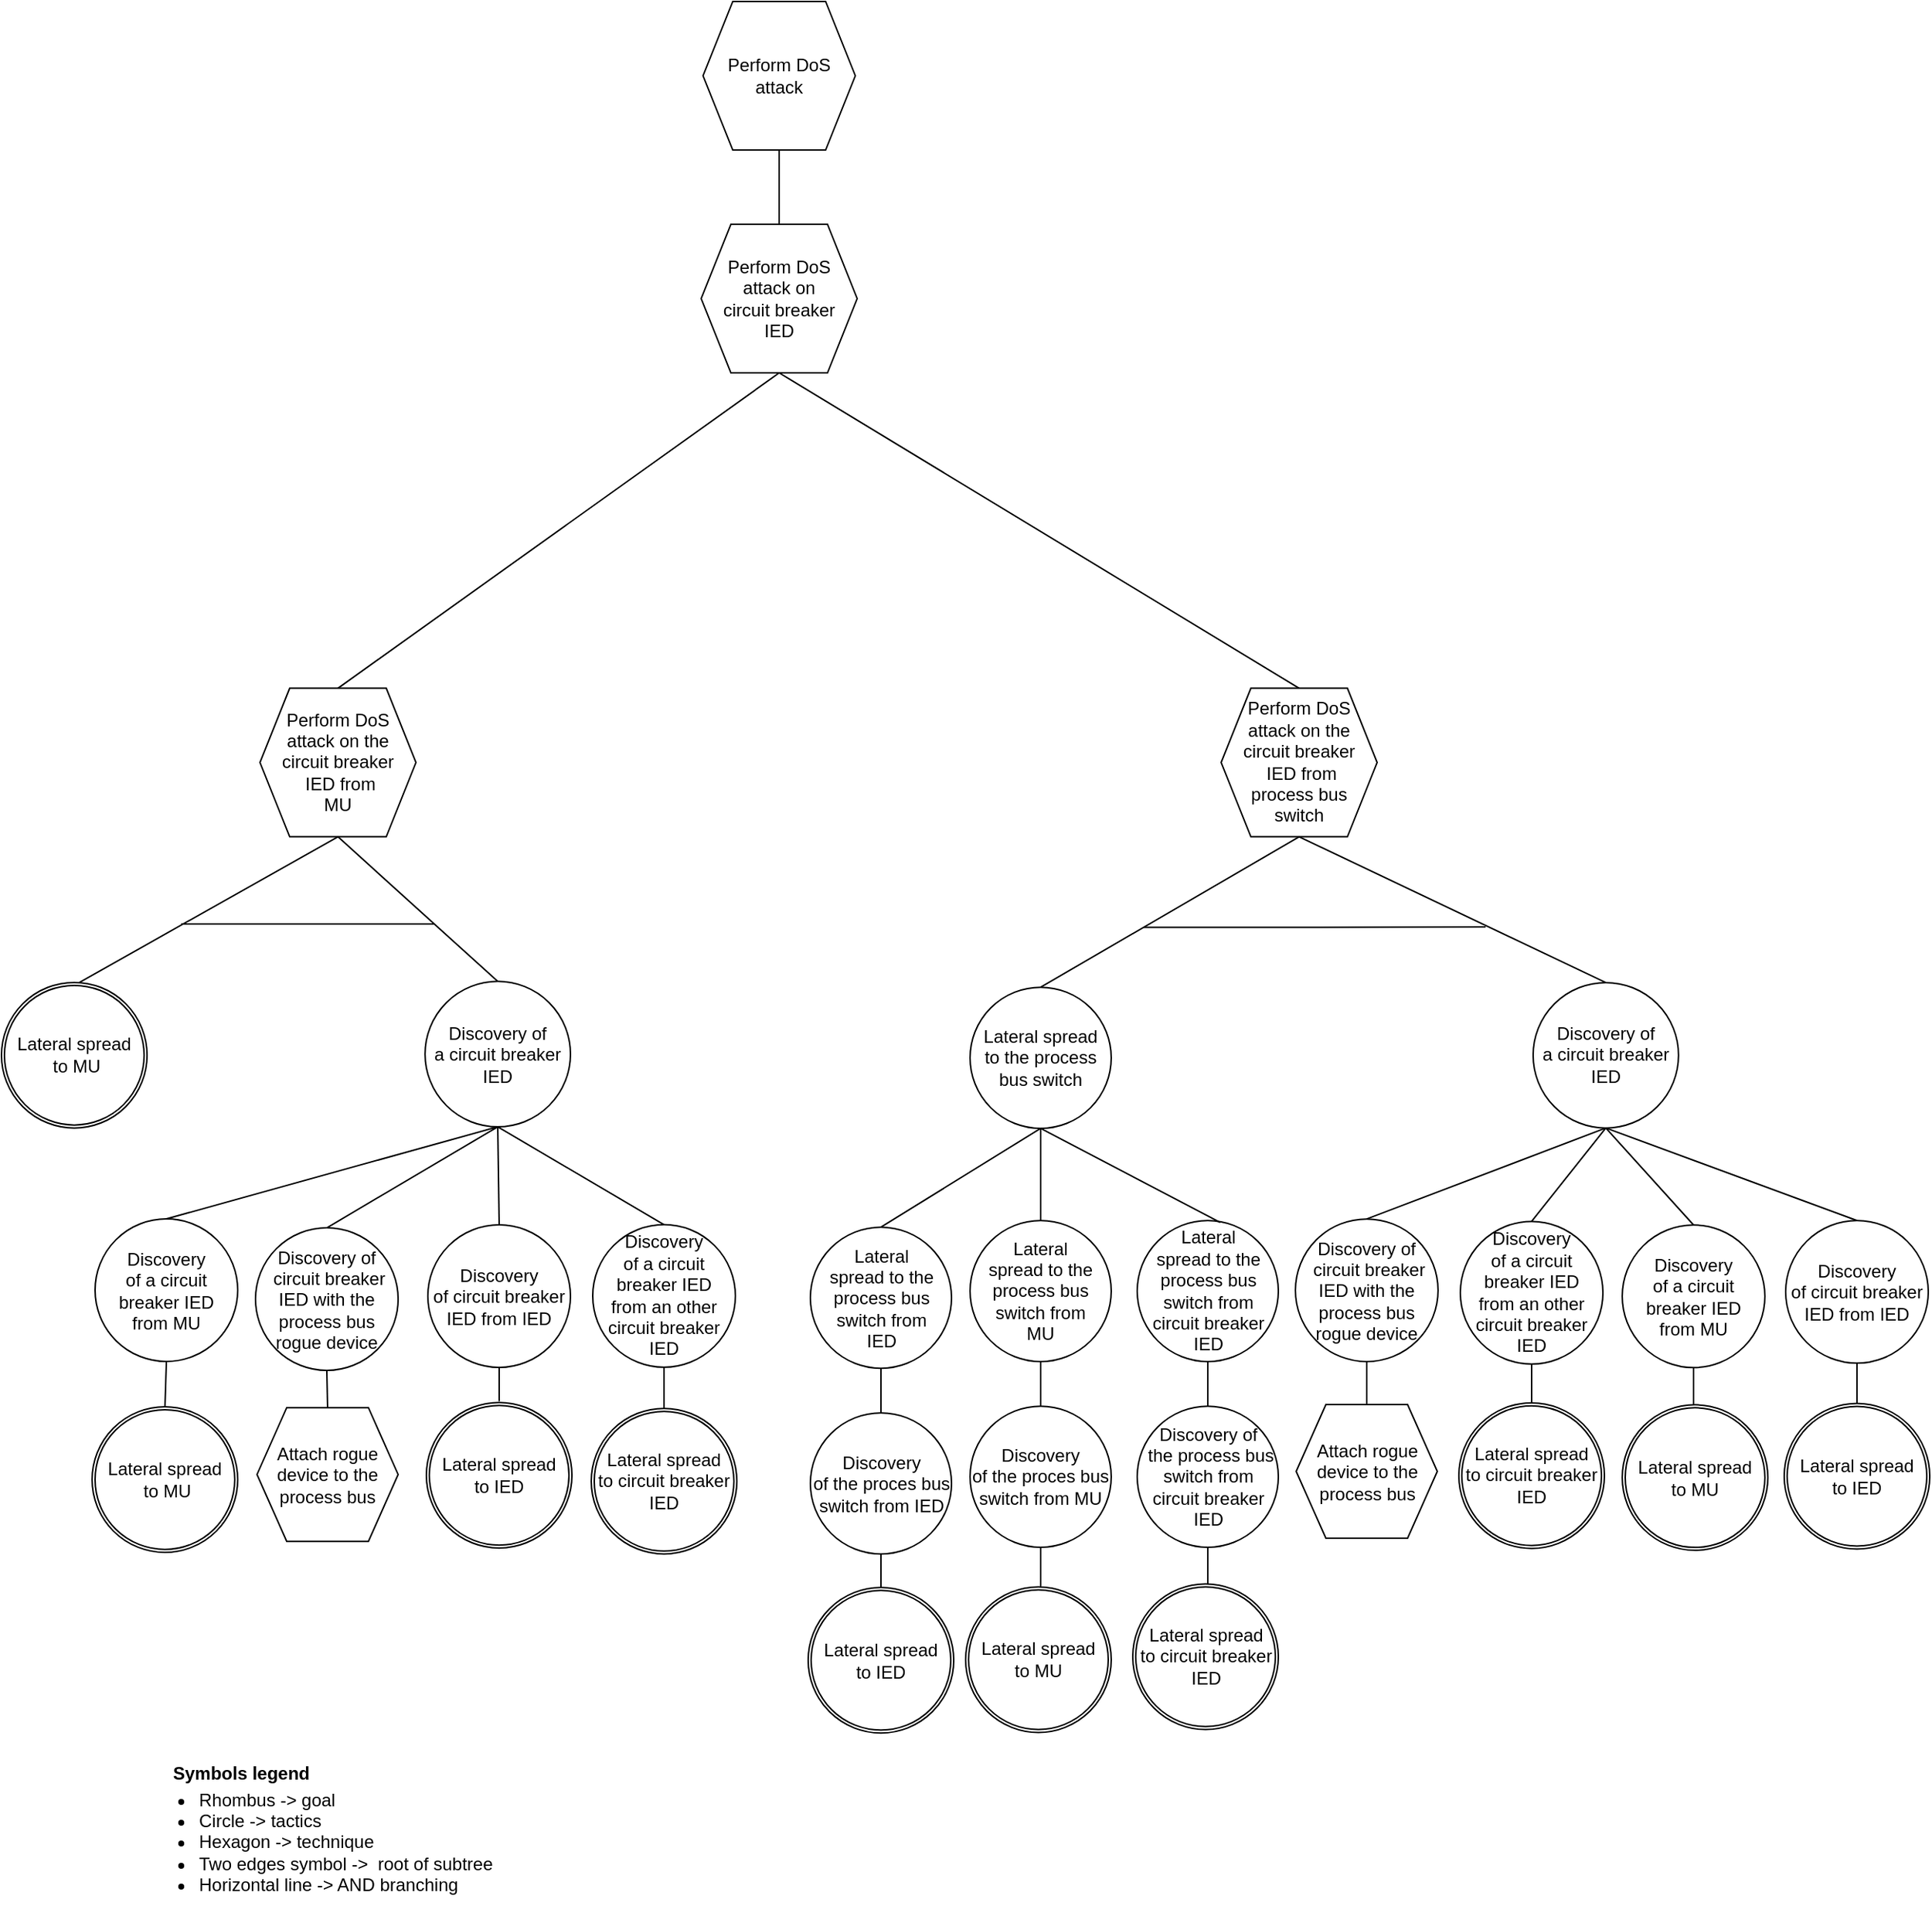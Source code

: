 <mxfile version="16.1.2" type="device"><diagram id="xbHYeiGO_CIbIeRIyyaW" name="Page-1"><mxGraphModel dx="2272" dy="905" grid="1" gridSize="10" guides="1" tooltips="1" connect="1" arrows="1" fold="1" page="1" pageScale="1" pageWidth="850" pageHeight="1100" math="0" shadow="0"><root><mxCell id="0"/><mxCell id="1" parent="0"/><mxCell id="sCToZuNMgWmZPL3xqHvZ-8" value="Perform DoS attack" style="shape=hexagon;perimeter=hexagonPerimeter2;whiteSpace=wrap;html=1;fixedSize=1;" parent="1" vertex="1"><mxGeometry x="111.25" y="20" width="102.5" height="100" as="geometry"/></mxCell><mxCell id="ygYgMc5aqZ92e0gRyeAC-1" value="&lt;font style=&quot;font-size: 12px&quot;&gt;Symbols legend&lt;/font&gt;" style="text;strokeColor=none;fillColor=none;html=1;fontSize=24;fontStyle=1;verticalAlign=middle;align=center;" parent="1" vertex="1"><mxGeometry x="-250" y="1188.63" width="100" height="40" as="geometry"/></mxCell><mxCell id="ygYgMc5aqZ92e0gRyeAC-2" value="&lt;ul&gt;&lt;li&gt;&lt;span&gt;Rhombus -&amp;gt; goal&lt;/span&gt;&lt;/li&gt;&lt;li&gt;&lt;span&gt;Circle -&amp;gt; tactics&lt;/span&gt;&lt;br&gt;&lt;/li&gt;&lt;li&gt;Hexagon -&amp;gt; technique&lt;/li&gt;&lt;li&gt;Two edges symbol -&amp;gt;&amp;nbsp; root of subtree&lt;/li&gt;&lt;li&gt;Horizontal line -&amp;gt; AND branching&lt;/li&gt;&lt;/ul&gt;" style="text;strokeColor=none;fillColor=none;html=1;whiteSpace=wrap;verticalAlign=middle;overflow=hidden;fontSize=12;" parent="1" vertex="1"><mxGeometry x="-270" y="1205.44" width="256" height="107" as="geometry"/></mxCell><mxCell id="p-Lv9eZyb4X6R8hbqvUL-1" value="Perform DoS attack on&lt;br&gt;circuit breaker &lt;br&gt;IED" style="shape=hexagon;perimeter=hexagonPerimeter2;whiteSpace=wrap;html=1;fixedSize=1;" parent="1" vertex="1"><mxGeometry x="110" y="170" width="105" height="100" as="geometry"/></mxCell><mxCell id="p-Lv9eZyb4X6R8hbqvUL-7" value="" style="endArrow=none;html=1;rounded=0;exitX=0.5;exitY=0;exitDx=0;exitDy=0;entryX=0.5;entryY=1;entryDx=0;entryDy=0;" parent="1" source="p-Lv9eZyb4X6R8hbqvUL-1" target="sCToZuNMgWmZPL3xqHvZ-8" edge="1"><mxGeometry width="50" height="50" relative="1" as="geometry"><mxPoint x="-201" y="317" as="sourcePoint"/><mxPoint x="-267" y="206" as="targetPoint"/></mxGeometry></mxCell><mxCell id="NaeX-XamJc1sZy7YFsHS-1" value="" style="endArrow=none;html=1;rounded=0;entryX=0.5;entryY=1;entryDx=0;entryDy=0;exitX=0.5;exitY=0;exitDx=0;exitDy=0;" parent="1" source="NaeX-XamJc1sZy7YFsHS-3" target="p-Lv9eZyb4X6R8hbqvUL-1" edge="1"><mxGeometry width="50" height="50" relative="1" as="geometry"><mxPoint x="455" y="370.14" as="sourcePoint"/><mxPoint x="-282.5" y="240.0" as="targetPoint"/></mxGeometry></mxCell><mxCell id="NaeX-XamJc1sZy7YFsHS-3" value="Perform DoS attack on the&lt;br&gt;circuit breaker&lt;br&gt;&amp;nbsp;IED from &lt;br&gt;process bus &lt;br&gt;switch" style="shape=hexagon;perimeter=hexagonPerimeter2;whiteSpace=wrap;html=1;fixedSize=1;" parent="1" vertex="1"><mxGeometry x="460" y="482.29" width="105" height="100" as="geometry"/></mxCell><mxCell id="NaeX-XamJc1sZy7YFsHS-5" value="" style="endArrow=none;html=1;rounded=0;exitX=0.5;exitY=1;exitDx=0;exitDy=0;" parent="1" source="NaeX-XamJc1sZy7YFsHS-9" edge="1"><mxGeometry width="50" height="50" relative="1" as="geometry"><mxPoint x="198.25" y="1074.58" as="sourcePoint"/><mxPoint x="231" y="1091.33" as="targetPoint"/><Array as="points"/></mxGeometry></mxCell><mxCell id="NaeX-XamJc1sZy7YFsHS-9" value="Discovery&lt;br&gt;of the proces bus switch from IED" style="ellipse;whiteSpace=wrap;html=1;aspect=fixed;" parent="1" vertex="1"><mxGeometry x="183.5" y="970.08" width="95" height="95" as="geometry"/></mxCell><mxCell id="NaeX-XamJc1sZy7YFsHS-10" value="Lateral&lt;br&gt;&amp;nbsp;spread to the&amp;nbsp;&lt;br&gt;process bus switch from &lt;br&gt;IED" style="ellipse;whiteSpace=wrap;html=1;aspect=fixed;" parent="1" vertex="1"><mxGeometry x="183.5" y="845.08" width="95" height="95" as="geometry"/></mxCell><mxCell id="NaeX-XamJc1sZy7YFsHS-11" value="" style="endArrow=none;html=1;rounded=0;entryX=0.5;entryY=1;entryDx=0;entryDy=0;" parent="1" source="NaeX-XamJc1sZy7YFsHS-9" target="NaeX-XamJc1sZy7YFsHS-10" edge="1"><mxGeometry width="50" height="50" relative="1" as="geometry"><mxPoint x="231.5" y="965.58" as="sourcePoint"/><mxPoint x="-27.12" y="977.08" as="targetPoint"/><Array as="points"/></mxGeometry></mxCell><mxCell id="NaeX-XamJc1sZy7YFsHS-20" value="" style="endArrow=none;html=1;rounded=0;entryX=0.5;entryY=1;entryDx=0;entryDy=0;exitX=0.5;exitY=0;exitDx=0;exitDy=0;" parent="1" source="vKxXORF7rsg91OC5_c_n-1" target="NaeX-XamJc1sZy7YFsHS-3" edge="1"><mxGeometry width="50" height="50" relative="1" as="geometry"><mxPoint x="781" y="653.83" as="sourcePoint"/><mxPoint x="533.5" y="587.37" as="targetPoint"/></mxGeometry></mxCell><mxCell id="NaeX-XamJc1sZy7YFsHS-21" value="" style="endArrow=none;html=1;rounded=0;entryX=0.5;entryY=1;entryDx=0;entryDy=0;exitX=0.5;exitY=0;exitDx=0;exitDy=0;" parent="1" source="NaeX-XamJc1sZy7YFsHS-10" target="NaeX-XamJc1sZy7YFsHS-56" edge="1"><mxGeometry width="50" height="50" relative="1" as="geometry"><mxPoint x="248.5" y="947.8" as="sourcePoint"/><mxPoint x="238.5" y="783.3" as="targetPoint"/><Array as="points"/></mxGeometry></mxCell><mxCell id="NaeX-XamJc1sZy7YFsHS-22" value="" style="endArrow=none;html=1;rounded=0;entryX=0.5;entryY=0;entryDx=0;entryDy=0;exitX=0.5;exitY=1;exitDx=0;exitDy=0;" parent="1" source="NaeX-XamJc1sZy7YFsHS-3" target="NaeX-XamJc1sZy7YFsHS-56" edge="1"><mxGeometry width="50" height="50" relative="1" as="geometry"><mxPoint x="525" y="593.15" as="sourcePoint"/><mxPoint x="134" y="519.37" as="targetPoint"/><Array as="points"/></mxGeometry></mxCell><mxCell id="NaeX-XamJc1sZy7YFsHS-37" value="" style="endArrow=none;html=1;rounded=0;" parent="1" edge="1"><mxGeometry width="50" height="50" relative="1" as="geometry"><mxPoint x="408" y="643.23" as="sourcePoint"/><mxPoint x="638" y="643" as="targetPoint"/><Array as="points"><mxPoint x="518" y="643.23"/></Array></mxGeometry></mxCell><mxCell id="NaeX-XamJc1sZy7YFsHS-43" value="" style="endArrow=none;html=1;rounded=0;exitX=0.5;exitY=1;exitDx=0;exitDy=0;" parent="1" source="NaeX-XamJc1sZy7YFsHS-47" edge="1"><mxGeometry width="50" height="50" relative="1" as="geometry"><mxPoint x="305.75" y="1070.1" as="sourcePoint"/><mxPoint x="338.5" y="1086.85" as="targetPoint"/><Array as="points"/></mxGeometry></mxCell><mxCell id="NaeX-XamJc1sZy7YFsHS-47" value="Discovery&lt;br&gt;of the proces bus switch from MU" style="ellipse;whiteSpace=wrap;html=1;aspect=fixed;" parent="1" vertex="1"><mxGeometry x="291" y="965.6" width="95" height="95" as="geometry"/></mxCell><mxCell id="NaeX-XamJc1sZy7YFsHS-48" value="Lateral&lt;br&gt;&amp;nbsp;spread to the&amp;nbsp;&lt;br&gt;process bus switch from &lt;br&gt;MU" style="ellipse;whiteSpace=wrap;html=1;aspect=fixed;" parent="1" vertex="1"><mxGeometry x="291" y="840.6" width="95" height="95" as="geometry"/></mxCell><mxCell id="NaeX-XamJc1sZy7YFsHS-49" value="" style="endArrow=none;html=1;rounded=0;entryX=0.5;entryY=1;entryDx=0;entryDy=0;" parent="1" source="NaeX-XamJc1sZy7YFsHS-47" target="NaeX-XamJc1sZy7YFsHS-48" edge="1"><mxGeometry width="50" height="50" relative="1" as="geometry"><mxPoint x="339" y="961.1" as="sourcePoint"/><mxPoint x="80.38" y="972.6" as="targetPoint"/><Array as="points"/></mxGeometry></mxCell><mxCell id="NaeX-XamJc1sZy7YFsHS-50" value="" style="endArrow=none;html=1;rounded=0;entryX=0.5;entryY=1;entryDx=0;entryDy=0;exitX=0.5;exitY=0;exitDx=0;exitDy=0;" parent="1" source="NaeX-XamJc1sZy7YFsHS-48" target="NaeX-XamJc1sZy7YFsHS-56" edge="1"><mxGeometry width="50" height="50" relative="1" as="geometry"><mxPoint x="329" y="850.35" as="sourcePoint"/><mxPoint x="238.5" y="783.3" as="targetPoint"/><Array as="points"/></mxGeometry></mxCell><mxCell id="NaeX-XamJc1sZy7YFsHS-56" value="Lateral spread &lt;br&gt;to the process bus switch" style="ellipse;whiteSpace=wrap;html=1;aspect=fixed;" parent="1" vertex="1"><mxGeometry x="291" y="683.58" width="95" height="95" as="geometry"/></mxCell><mxCell id="QyJI7abENqe0JcehUE_R-2" value="" style="endArrow=none;html=1;rounded=0;exitX=0.5;exitY=1;exitDx=0;exitDy=0;" parent="1" source="QyJI7abENqe0JcehUE_R-6" edge="1"><mxGeometry width="50" height="50" relative="1" as="geometry"><mxPoint x="418.25" y="1070.1" as="sourcePoint"/><mxPoint x="451" y="1086.85" as="targetPoint"/><Array as="points"/></mxGeometry></mxCell><mxCell id="QyJI7abENqe0JcehUE_R-6" value="Discovery of&lt;br&gt;&amp;nbsp;the process&amp;nbsp;bus switch from circuit breaker IED" style="ellipse;whiteSpace=wrap;html=1;aspect=fixed;" parent="1" vertex="1"><mxGeometry x="403.5" y="965.6" width="95" height="95" as="geometry"/></mxCell><mxCell id="QyJI7abENqe0JcehUE_R-7" value="Lateral&lt;br&gt;&amp;nbsp;spread to the&amp;nbsp;&lt;br&gt;process bus switch from &lt;br&gt;circuit breaker IED" style="ellipse;whiteSpace=wrap;html=1;aspect=fixed;" parent="1" vertex="1"><mxGeometry x="403.5" y="840.6" width="95" height="95" as="geometry"/></mxCell><mxCell id="QyJI7abENqe0JcehUE_R-8" value="" style="endArrow=none;html=1;rounded=0;entryX=0.5;entryY=1;entryDx=0;entryDy=0;" parent="1" source="QyJI7abENqe0JcehUE_R-6" target="QyJI7abENqe0JcehUE_R-7" edge="1"><mxGeometry width="50" height="50" relative="1" as="geometry"><mxPoint x="451.5" y="961.1" as="sourcePoint"/><mxPoint x="192.88" y="972.6" as="targetPoint"/><Array as="points"/></mxGeometry></mxCell><mxCell id="QyJI7abENqe0JcehUE_R-9" value="" style="endArrow=none;html=1;rounded=0;exitX=0.589;exitY=0.014;exitDx=0;exitDy=0;exitPerimeter=0;entryX=0.5;entryY=1;entryDx=0;entryDy=0;" parent="1" source="QyJI7abENqe0JcehUE_R-7" target="NaeX-XamJc1sZy7YFsHS-56" edge="1"><mxGeometry width="50" height="50" relative="1" as="geometry"><mxPoint x="416.5" y="766.44" as="sourcePoint"/><mxPoint x="321" y="786.25" as="targetPoint"/><Array as="points"/></mxGeometry></mxCell><mxCell id="_5xgE_ajlQI05XlSGeUx-3" value="" style="endArrow=none;html=1;rounded=0;exitX=0.5;exitY=0;exitDx=0;exitDy=0;entryX=0.5;entryY=1;entryDx=0;entryDy=0;" parent="1" source="_5xgE_ajlQI05XlSGeUx-4" target="p-Lv9eZyb4X6R8hbqvUL-1" edge="1"><mxGeometry width="50" height="50" relative="1" as="geometry"><mxPoint x="1317.5" y="380.14" as="sourcePoint"/><mxPoint x="330" y="230" as="targetPoint"/></mxGeometry></mxCell><mxCell id="_5xgE_ajlQI05XlSGeUx-4" value="Perform DoS attack on the&lt;br&gt;circuit breaker&lt;br&gt;&amp;nbsp;IED from &lt;br&gt;MU" style="shape=hexagon;perimeter=hexagonPerimeter2;whiteSpace=wrap;html=1;fixedSize=1;size=20;" parent="1" vertex="1"><mxGeometry x="-187" y="482.29" width="105" height="100" as="geometry"/></mxCell><mxCell id="_5xgE_ajlQI05XlSGeUx-70" value="" style="endArrow=none;html=1;rounded=0;exitX=0.5;exitY=1;exitDx=0;exitDy=0;entryX=0.5;entryY=0;entryDx=0;entryDy=0;" parent="1" source="_5xgE_ajlQI05XlSGeUx-4" target="g3ZBwAygwcEypTitd6UG-21" edge="1"><mxGeometry width="50" height="50" relative="1" as="geometry"><mxPoint x="-130" y="638.1" as="sourcePoint"/><mxPoint x="-134.5" y="663.58" as="targetPoint"/><Array as="points"/></mxGeometry></mxCell><mxCell id="_5xgE_ajlQI05XlSGeUx-79" value="" style="endArrow=none;html=1;rounded=0;entryX=0.5;entryY=0;entryDx=0;entryDy=0;exitX=0.5;exitY=1;exitDx=0;exitDy=0;" parent="1" source="_5xgE_ajlQI05XlSGeUx-4" target="_5xgE_ajlQI05XlSGeUx-84" edge="1"><mxGeometry width="50" height="50" relative="1" as="geometry"><mxPoint x="-57.5" y="615.74" as="sourcePoint"/><mxPoint x="64" y="659.73" as="targetPoint"/></mxGeometry></mxCell><mxCell id="_5xgE_ajlQI05XlSGeUx-80" value="Attach rogue device to the process bus" style="shape=hexagon;perimeter=hexagonPerimeter2;whiteSpace=wrap;html=1;fixedSize=1;" parent="1" vertex="1"><mxGeometry x="-189" y="966.59" width="95" height="90" as="geometry"/></mxCell><mxCell id="_5xgE_ajlQI05XlSGeUx-81" value="Discovery of&lt;br&gt;&amp;nbsp;circuit breaker &lt;br&gt;IED with the process bus rogue device" style="ellipse;whiteSpace=wrap;html=1;aspect=fixed;" parent="1" vertex="1"><mxGeometry x="-190" y="845.52" width="96" height="96" as="geometry"/></mxCell><mxCell id="_5xgE_ajlQI05XlSGeUx-82" value="" style="endArrow=none;html=1;rounded=0;entryX=0.5;entryY=0;entryDx=0;entryDy=0;exitX=0.5;exitY=1;exitDx=0;exitDy=0;" parent="1" source="_5xgE_ajlQI05XlSGeUx-81" target="_5xgE_ajlQI05XlSGeUx-80" edge="1"><mxGeometry width="50" height="50" relative="1" as="geometry"><mxPoint x="-176.37" y="893.49" as="sourcePoint"/><mxPoint x="-138.87" y="922.49" as="targetPoint"/></mxGeometry></mxCell><mxCell id="_5xgE_ajlQI05XlSGeUx-83" value="" style="endArrow=none;html=1;rounded=0;" parent="1" edge="1"><mxGeometry width="50" height="50" relative="1" as="geometry"><mxPoint x="-240" y="641" as="sourcePoint"/><mxPoint x="-70" y="641" as="targetPoint"/></mxGeometry></mxCell><mxCell id="_5xgE_ajlQI05XlSGeUx-84" value="Discovery of&lt;br&gt;a circuit breaker IED" style="ellipse;whiteSpace=wrap;html=1;aspect=fixed;" parent="1" vertex="1"><mxGeometry x="-75.88" y="679.66" width="97.88" height="97.88" as="geometry"/></mxCell><mxCell id="_5xgE_ajlQI05XlSGeUx-85" value="" style="endArrow=none;html=1;rounded=0;exitX=0.5;exitY=0;exitDx=0;exitDy=0;entryX=0.5;entryY=1;entryDx=0;entryDy=0;" parent="1" source="_5xgE_ajlQI05XlSGeUx-81" target="_5xgE_ajlQI05XlSGeUx-84" edge="1"><mxGeometry width="50" height="50" relative="1" as="geometry"><mxPoint x="-182.62" y="830.69" as="sourcePoint"/><mxPoint x="-182.62" y="786.82" as="targetPoint"/><Array as="points"/></mxGeometry></mxCell><mxCell id="_5xgE_ajlQI05XlSGeUx-88" value="" style="endArrow=none;html=1;rounded=0;entryX=0.5;entryY=0;entryDx=0;entryDy=0;exitX=0.5;exitY=1;exitDx=0;exitDy=0;startArrow=none;" parent="1" source="_5xgE_ajlQI05XlSGeUx-92" edge="1"><mxGeometry width="50" height="50" relative="1" as="geometry"><mxPoint x="-26" y="874.59" as="sourcePoint"/><mxPoint x="-26" y="962.21" as="targetPoint"/><Array as="points"/></mxGeometry></mxCell><mxCell id="_5xgE_ajlQI05XlSGeUx-92" value="Discovery&lt;br&gt;of circuit breaker IED from IED" style="ellipse;whiteSpace=wrap;html=1;aspect=fixed;" parent="1" vertex="1"><mxGeometry x="-74" y="843.52" width="96" height="96" as="geometry"/></mxCell><mxCell id="_5xgE_ajlQI05XlSGeUx-93" value="" style="endArrow=none;html=1;rounded=0;exitX=0.5;exitY=1;exitDx=0;exitDy=0;startArrow=none;entryX=0.5;entryY=0;entryDx=0;entryDy=0;" parent="1" source="_5xgE_ajlQI05XlSGeUx-84" target="_5xgE_ajlQI05XlSGeUx-92" edge="1"><mxGeometry width="50" height="50" relative="1" as="geometry"><mxPoint x="-16" y="913.89" as="sourcePoint"/><mxPoint x="-27" y="807.86" as="targetPoint"/><Array as="points"/></mxGeometry></mxCell><mxCell id="_5xgE_ajlQI05XlSGeUx-105" value="" style="endArrow=none;html=1;rounded=0;exitX=0.5;exitY=0;exitDx=0;exitDy=0;entryX=0.5;entryY=1;entryDx=0;entryDy=0;" parent="1" source="_5xgE_ajlQI05XlSGeUx-112" target="_5xgE_ajlQI05XlSGeUx-84" edge="1"><mxGeometry width="50" height="50" relative="1" as="geometry"><mxPoint x="94" y="813.77" as="sourcePoint"/><mxPoint x="-16.94" y="787.54" as="targetPoint"/><Array as="points"/></mxGeometry></mxCell><mxCell id="_5xgE_ajlQI05XlSGeUx-111" value="" style="endArrow=none;html=1;rounded=0;exitX=0.5;exitY=1;exitDx=0;exitDy=0;entryX=0.5;entryY=0;entryDx=0;entryDy=0;" parent="1" source="_5xgE_ajlQI05XlSGeUx-112" target="g3ZBwAygwcEypTitd6UG-26" edge="1"><mxGeometry width="50" height="50" relative="1" as="geometry"><mxPoint x="-15" y="681.39" as="sourcePoint"/><mxPoint x="63" y="963.77" as="targetPoint"/></mxGeometry></mxCell><mxCell id="_5xgE_ajlQI05XlSGeUx-112" value="Discovery&lt;br&gt;of a circuit breaker IED &lt;br&gt;from an other circuit breaker IED" style="ellipse;whiteSpace=wrap;html=1;aspect=fixed;" parent="1" vertex="1"><mxGeometry x="37" y="843.39" width="96" height="96" as="geometry"/></mxCell><mxCell id="vKxXORF7rsg91OC5_c_n-1" value="Discovery of&lt;br&gt;a circuit breaker IED" style="ellipse;whiteSpace=wrap;html=1;aspect=fixed;" parent="1" vertex="1"><mxGeometry x="670" y="680.44" width="97.88" height="97.88" as="geometry"/></mxCell><mxCell id="vKxXORF7rsg91OC5_c_n-3" value="Attach rogue device to the process bus" style="shape=hexagon;perimeter=hexagonPerimeter2;whiteSpace=wrap;html=1;fixedSize=1;" parent="1" vertex="1"><mxGeometry x="510.5" y="964.5" width="95" height="90" as="geometry"/></mxCell><mxCell id="vKxXORF7rsg91OC5_c_n-4" value="Discovery of&lt;br&gt;&amp;nbsp;circuit breaker &lt;br&gt;IED with the process bus rogue device" style="ellipse;whiteSpace=wrap;html=1;aspect=fixed;" parent="1" vertex="1"><mxGeometry x="510" y="839.58" width="96" height="96" as="geometry"/></mxCell><mxCell id="vKxXORF7rsg91OC5_c_n-5" value="" style="endArrow=none;html=1;rounded=0;entryX=0.5;entryY=0;entryDx=0;entryDy=0;exitX=0.5;exitY=1;exitDx=0;exitDy=0;" parent="1" source="vKxXORF7rsg91OC5_c_n-4" target="vKxXORF7rsg91OC5_c_n-3" edge="1"><mxGeometry width="50" height="50" relative="1" as="geometry"><mxPoint x="522.13" y="878.65" as="sourcePoint"/><mxPoint x="559.63" y="907.65" as="targetPoint"/></mxGeometry></mxCell><mxCell id="vKxXORF7rsg91OC5_c_n-6" value="" style="endArrow=none;html=1;rounded=0;exitX=0.5;exitY=0;exitDx=0;exitDy=0;entryX=0.5;entryY=1;entryDx=0;entryDy=0;" parent="1" source="vKxXORF7rsg91OC5_c_n-4" target="vKxXORF7rsg91OC5_c_n-1" edge="1"><mxGeometry width="50" height="50" relative="1" as="geometry"><mxPoint x="516" y="862.02" as="sourcePoint"/><mxPoint x="728.94" y="790.38" as="targetPoint"/><Array as="points"/></mxGeometry></mxCell><mxCell id="vKxXORF7rsg91OC5_c_n-7" value="" style="endArrow=none;html=1;rounded=0;entryX=0.5;entryY=0;entryDx=0;entryDy=0;exitX=0.5;exitY=1;exitDx=0;exitDy=0;" parent="1" source="vKxXORF7rsg91OC5_c_n-8" edge="1"><mxGeometry width="50" height="50" relative="1" as="geometry"><mxPoint x="710" y="950" as="sourcePoint"/><mxPoint x="669" y="963.55" as="targetPoint"/></mxGeometry></mxCell><mxCell id="vKxXORF7rsg91OC5_c_n-8" value="Discovery&lt;br&gt;of a circuit breaker IED &lt;br&gt;from an other circuit breaker IED" style="ellipse;whiteSpace=wrap;html=1;aspect=fixed;" parent="1" vertex="1"><mxGeometry x="621" y="841.23" width="96" height="96" as="geometry"/></mxCell><mxCell id="vKxXORF7rsg91OC5_c_n-10" value="" style="endArrow=none;html=1;rounded=0;startArrow=none;entryX=0.5;entryY=0;entryDx=0;entryDy=0;exitX=0.5;exitY=1;exitDx=0;exitDy=0;" parent="1" source="vKxXORF7rsg91OC5_c_n-1" target="vKxXORF7rsg91OC5_c_n-8" edge="1"><mxGeometry width="50" height="50" relative="1" as="geometry"><mxPoint x="728.94" y="790.38" as="sourcePoint"/><mxPoint x="632" y="853.57" as="targetPoint"/><Array as="points"/></mxGeometry></mxCell><mxCell id="vKxXORF7rsg91OC5_c_n-11" value="" style="endArrow=none;html=1;rounded=0;entryX=0.5;entryY=0;entryDx=0;entryDy=0;exitX=0.5;exitY=1;exitDx=0;exitDy=0;" parent="1" source="vKxXORF7rsg91OC5_c_n-12" edge="1"><mxGeometry width="50" height="50" relative="1" as="geometry"><mxPoint x="800" y="944" as="sourcePoint"/><mxPoint x="778" y="966.76" as="targetPoint"/></mxGeometry></mxCell><mxCell id="vKxXORF7rsg91OC5_c_n-12" value="Discovery&lt;br&gt;of a circuit breaker IED &lt;br&gt;from MU" style="ellipse;whiteSpace=wrap;html=1;aspect=fixed;" parent="1" vertex="1"><mxGeometry x="730" y="843.64" width="96" height="96" as="geometry"/></mxCell><mxCell id="vKxXORF7rsg91OC5_c_n-14" value="" style="endArrow=none;html=1;rounded=0;startArrow=none;entryX=0.5;entryY=0;entryDx=0;entryDy=0;exitX=0.5;exitY=1;exitDx=0;exitDy=0;" parent="1" source="vKxXORF7rsg91OC5_c_n-1" target="vKxXORF7rsg91OC5_c_n-12" edge="1"><mxGeometry width="50" height="50" relative="1" as="geometry"><mxPoint x="728.94" y="790.38" as="sourcePoint"/><mxPoint x="754" y="851.71" as="targetPoint"/><Array as="points"/></mxGeometry></mxCell><mxCell id="vKxXORF7rsg91OC5_c_n-18" value="" style="endArrow=none;html=1;rounded=0;startArrow=none;exitX=0.5;exitY=1;exitDx=0;exitDy=0;entryX=0.5;entryY=0;entryDx=0;entryDy=0;" parent="1" source="vKxXORF7rsg91OC5_c_n-1" target="vKxXORF7rsg91OC5_c_n-21" edge="1"><mxGeometry width="50" height="50" relative="1" as="geometry"><mxPoint x="885" y="785.96" as="sourcePoint"/><mxPoint x="944.06" y="845.95" as="targetPoint"/><Array as="points"/></mxGeometry></mxCell><mxCell id="vKxXORF7rsg91OC5_c_n-19" value="" style="endArrow=none;html=1;rounded=0;entryX=0.5;entryY=0;entryDx=0;entryDy=0;exitX=0.5;exitY=1;exitDx=0;exitDy=0;startArrow=none;" parent="1" source="vKxXORF7rsg91OC5_c_n-21" target="g3ZBwAygwcEypTitd6UG-38" edge="1"><mxGeometry width="50" height="50" relative="1" as="geometry"><mxPoint x="888" y="871.68" as="sourcePoint"/><mxPoint x="888" y="959.3" as="targetPoint"/><Array as="points"/></mxGeometry></mxCell><mxCell id="vKxXORF7rsg91OC5_c_n-21" value="Discovery&lt;br&gt;of circuit breaker IED from IED" style="ellipse;whiteSpace=wrap;html=1;aspect=fixed;" parent="1" vertex="1"><mxGeometry x="840" y="840.61" width="96" height="96" as="geometry"/></mxCell><mxCell id="g3ZBwAygwcEypTitd6UG-20" value="" style="ellipse;whiteSpace=wrap;html=1;aspect=fixed;" parent="1" vertex="1"><mxGeometry x="-361" y="680.32" width="98" height="98" as="geometry"/></mxCell><mxCell id="g3ZBwAygwcEypTitd6UG-21" value="Lateral spread&lt;br&gt;&amp;nbsp;to MU" style="ellipse;whiteSpace=wrap;html=1;aspect=fixed;" parent="1" vertex="1"><mxGeometry x="-359" y="682.32" width="94" height="94" as="geometry"/></mxCell><mxCell id="g3ZBwAygwcEypTitd6UG-22" value="" style="ellipse;whiteSpace=wrap;html=1;aspect=fixed;" parent="1" vertex="1"><mxGeometry x="-75" y="963.08" width="98" height="98" as="geometry"/></mxCell><mxCell id="g3ZBwAygwcEypTitd6UG-23" value="Lateral spread&lt;br&gt;to IED" style="ellipse;whiteSpace=wrap;html=1;aspect=fixed;" parent="1" vertex="1"><mxGeometry x="-73" y="965.08" width="94" height="94" as="geometry"/></mxCell><mxCell id="g3ZBwAygwcEypTitd6UG-25" value="" style="ellipse;whiteSpace=wrap;html=1;aspect=fixed;" parent="1" vertex="1"><mxGeometry x="36" y="967.08" width="98" height="98" as="geometry"/></mxCell><mxCell id="g3ZBwAygwcEypTitd6UG-26" value="Lateral spread&lt;br&gt;to circuit breaker IED" style="ellipse;whiteSpace=wrap;html=1;aspect=fixed;" parent="1" vertex="1"><mxGeometry x="38" y="969.08" width="94" height="94" as="geometry"/></mxCell><mxCell id="g3ZBwAygwcEypTitd6UG-27" value="" style="ellipse;whiteSpace=wrap;html=1;aspect=fixed;" parent="1" vertex="1"><mxGeometry x="182" y="1087.63" width="98" height="98" as="geometry"/></mxCell><mxCell id="g3ZBwAygwcEypTitd6UG-28" value="Lateral spread&lt;br&gt;to IED" style="ellipse;whiteSpace=wrap;html=1;aspect=fixed;" parent="1" vertex="1"><mxGeometry x="184" y="1089.63" width="94" height="94" as="geometry"/></mxCell><mxCell id="g3ZBwAygwcEypTitd6UG-29" value="" style="ellipse;whiteSpace=wrap;html=1;aspect=fixed;" parent="1" vertex="1"><mxGeometry x="288" y="1087.22" width="98" height="98" as="geometry"/></mxCell><mxCell id="g3ZBwAygwcEypTitd6UG-30" value="Lateral spread&lt;br&gt;to MU" style="ellipse;whiteSpace=wrap;html=1;aspect=fixed;" parent="1" vertex="1"><mxGeometry x="290" y="1089.22" width="94" height="94" as="geometry"/></mxCell><mxCell id="g3ZBwAygwcEypTitd6UG-31" value="" style="ellipse;whiteSpace=wrap;html=1;aspect=fixed;" parent="1" vertex="1"><mxGeometry x="400.5" y="1085.22" width="98" height="98" as="geometry"/></mxCell><mxCell id="g3ZBwAygwcEypTitd6UG-32" value="Lateral spread&lt;br&gt;to circuit breaker IED" style="ellipse;whiteSpace=wrap;html=1;aspect=fixed;" parent="1" vertex="1"><mxGeometry x="402.5" y="1087.22" width="94" height="94" as="geometry"/></mxCell><mxCell id="g3ZBwAygwcEypTitd6UG-33" value="" style="ellipse;whiteSpace=wrap;html=1;aspect=fixed;" parent="1" vertex="1"><mxGeometry x="620" y="963.35" width="98" height="98" as="geometry"/></mxCell><mxCell id="g3ZBwAygwcEypTitd6UG-34" value="Lateral spread&lt;br&gt;to circuit breaker IED" style="ellipse;whiteSpace=wrap;html=1;aspect=fixed;" parent="1" vertex="1"><mxGeometry x="622" y="965.35" width="94" height="94" as="geometry"/></mxCell><mxCell id="g3ZBwAygwcEypTitd6UG-35" value="" style="ellipse;whiteSpace=wrap;html=1;aspect=fixed;" parent="1" vertex="1"><mxGeometry x="730" y="964.65" width="98" height="98" as="geometry"/></mxCell><mxCell id="g3ZBwAygwcEypTitd6UG-36" value="Lateral spread&lt;br&gt;to MU" style="ellipse;whiteSpace=wrap;html=1;aspect=fixed;" parent="1" vertex="1"><mxGeometry x="732" y="966.65" width="94" height="94" as="geometry"/></mxCell><mxCell id="g3ZBwAygwcEypTitd6UG-37" value="" style="ellipse;whiteSpace=wrap;html=1;aspect=fixed;" parent="1" vertex="1"><mxGeometry x="839" y="963.73" width="98" height="98" as="geometry"/></mxCell><mxCell id="g3ZBwAygwcEypTitd6UG-38" value="Lateral spread&lt;br&gt;to IED" style="ellipse;whiteSpace=wrap;html=1;aspect=fixed;" parent="1" vertex="1"><mxGeometry x="841" y="965.73" width="94" height="94" as="geometry"/></mxCell><mxCell id="iFmp8w5V09TFREiUnEm4-1" value="" style="endArrow=none;html=1;rounded=0;exitX=0.5;exitY=1;exitDx=0;exitDy=0;entryX=0.5;entryY=0;entryDx=0;entryDy=0;" parent="1" source="iFmp8w5V09TFREiUnEm4-2" target="iFmp8w5V09TFREiUnEm4-4" edge="1"><mxGeometry width="50" height="50" relative="1" as="geometry"><mxPoint x="-293" y="906.42" as="sourcePoint"/><mxPoint x="-251.5" y="979.23" as="targetPoint"/><Array as="points"/></mxGeometry></mxCell><mxCell id="iFmp8w5V09TFREiUnEm4-2" value="Discovery&lt;br&gt;of a circuit breaker IED &lt;br&gt;from MU" style="ellipse;whiteSpace=wrap;html=1;aspect=fixed;" parent="1" vertex="1"><mxGeometry x="-298" y="839.52" width="96" height="96" as="geometry"/></mxCell><mxCell id="iFmp8w5V09TFREiUnEm4-3" value="" style="ellipse;whiteSpace=wrap;html=1;aspect=fixed;" parent="1" vertex="1"><mxGeometry x="-300" y="966.02" width="98" height="98" as="geometry"/></mxCell><mxCell id="iFmp8w5V09TFREiUnEm4-4" value="Lateral spread&lt;br&gt;&amp;nbsp;to MU" style="ellipse;whiteSpace=wrap;html=1;aspect=fixed;" parent="1" vertex="1"><mxGeometry x="-298" y="968.02" width="94" height="94" as="geometry"/></mxCell><mxCell id="iFmp8w5V09TFREiUnEm4-5" value="" style="endArrow=none;html=1;rounded=0;exitX=0.5;exitY=0;exitDx=0;exitDy=0;entryX=0.5;entryY=1;entryDx=0;entryDy=0;" parent="1" source="iFmp8w5V09TFREiUnEm4-2" target="_5xgE_ajlQI05XlSGeUx-84" edge="1"><mxGeometry width="50" height="50" relative="1" as="geometry"><mxPoint x="-132" y="855.52" as="sourcePoint"/><mxPoint x="-16.94" y="787.54" as="targetPoint"/><Array as="points"/></mxGeometry></mxCell></root></mxGraphModel></diagram></mxfile>